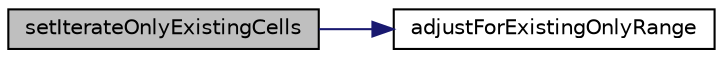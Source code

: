 digraph "setIterateOnlyExistingCells"
{
  edge [fontname="Helvetica",fontsize="10",labelfontname="Helvetica",labelfontsize="10"];
  node [fontname="Helvetica",fontsize="10",shape=record];
  rankdir="LR";
  Node9 [label="setIterateOnlyExistingCells",height=0.2,width=0.4,color="black", fillcolor="grey75", style="filled", fontcolor="black"];
  Node9 -> Node10 [color="midnightblue",fontsize="10",style="solid",fontname="Helvetica"];
  Node10 [label="adjustForExistingOnlyRange",height=0.2,width=0.4,color="black", fillcolor="white", style="filled",URL="$class_p_h_p_excel___worksheet___cell_iterator.html#aa28be5a3f98fa25d335fd598b06a1630"];
}
